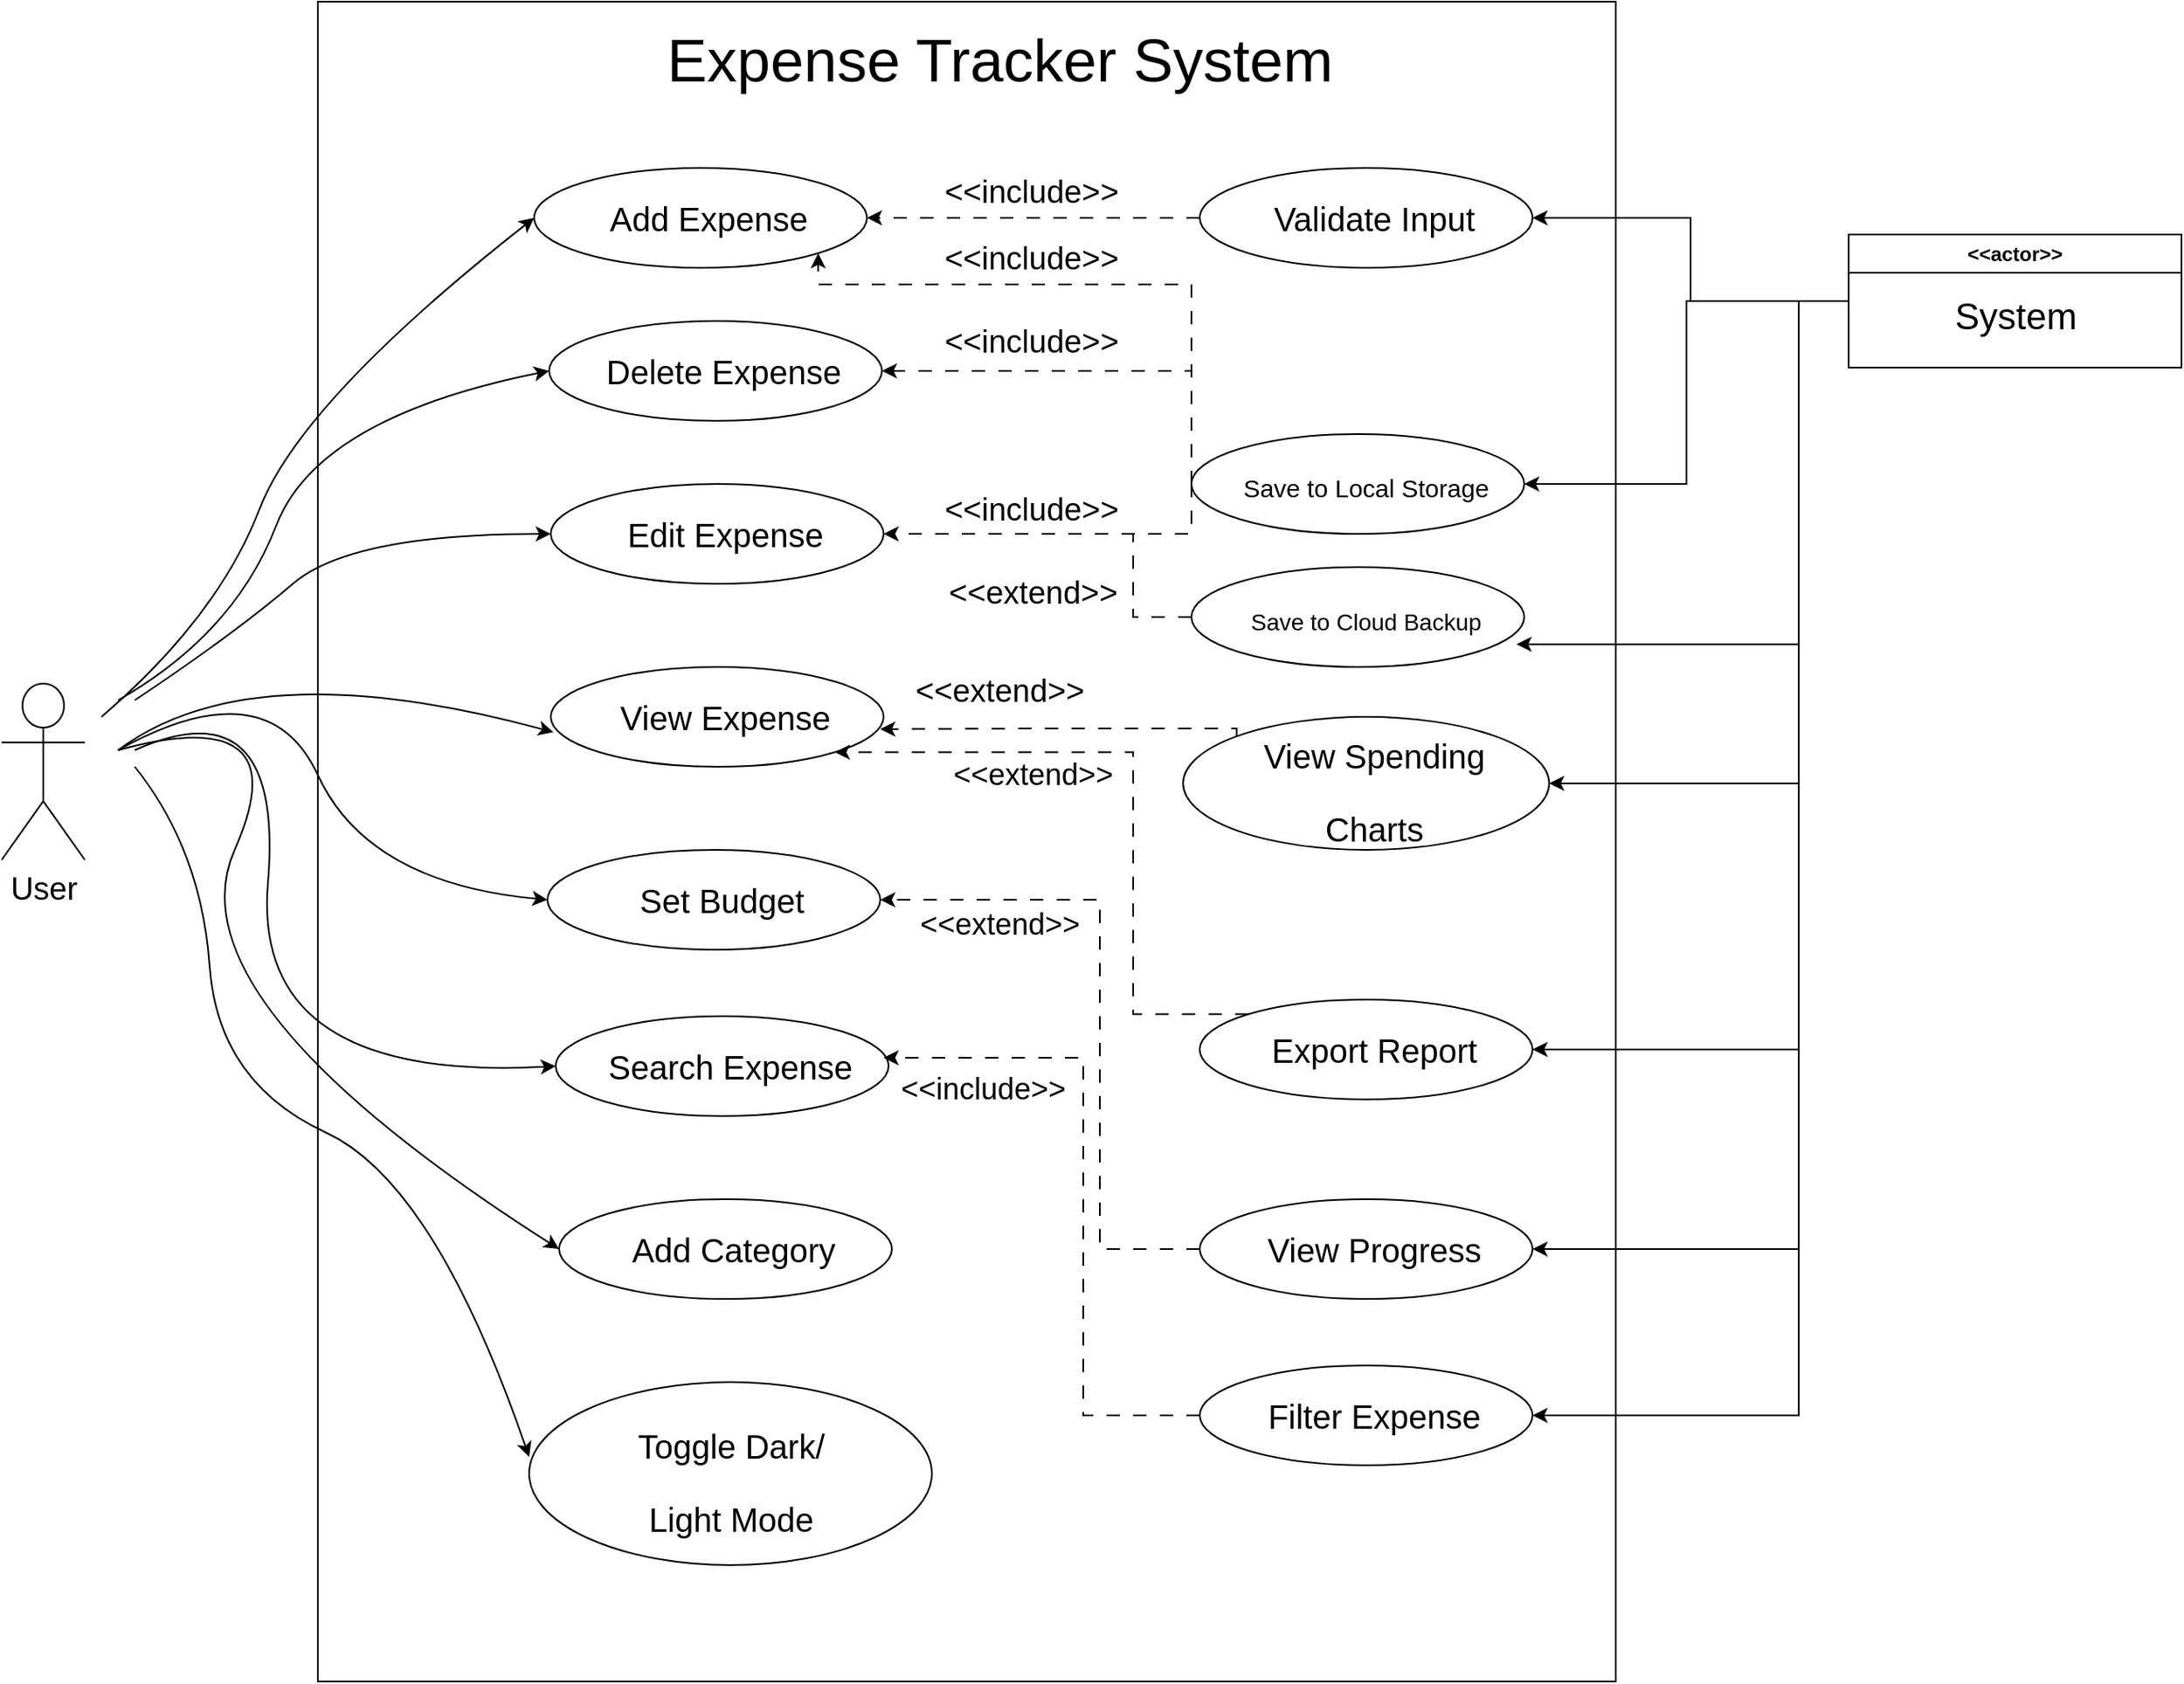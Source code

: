 <mxfile scale="1" border="0" version="26.2.12">
  <diagram name="Page-1" id="ARi850NSCV5grKS-sklV">
    <mxGraphModel dx="2938" dy="1054" grid="1" gridSize="10" guides="1" tooltips="1" connect="1" arrows="1" fold="1" page="1" pageScale="1" pageWidth="850" pageHeight="1100" math="0" shadow="0">
      <root>
        <mxCell id="0" />
        <mxCell id="1" parent="0" />
        <mxCell id="htFci9wHkrf4xHVhhPL5-4" value="&lt;font style=&quot;font-size: 19px;&quot;&gt;User&lt;/font&gt;" style="shape=umlActor;verticalLabelPosition=bottom;verticalAlign=top;html=1;outlineConnect=0;" parent="1" vertex="1">
          <mxGeometry x="-630" y="450" width="50" height="106" as="geometry" />
        </mxCell>
        <mxCell id="htFci9wHkrf4xHVhhPL5-5" value="" style="rounded=0;whiteSpace=wrap;html=1;fillColor=none;" parent="1" vertex="1">
          <mxGeometry x="-440" y="40" width="780" height="1010" as="geometry" />
        </mxCell>
        <mxCell id="htFci9wHkrf4xHVhhPL5-6" value="" style="ellipse;whiteSpace=wrap;html=1;fillColor=none;" parent="1" vertex="1">
          <mxGeometry x="-310" y="140" width="200" height="60" as="geometry" />
        </mxCell>
        <mxCell id="htFci9wHkrf4xHVhhPL5-7" value="Expense Tracker System" style="text;html=1;align=center;verticalAlign=middle;whiteSpace=wrap;rounded=0;fontSize=36;" parent="1" vertex="1">
          <mxGeometry x="-285" y="60" width="510" height="30" as="geometry" />
        </mxCell>
        <mxCell id="htFci9wHkrf4xHVhhPL5-9" value="&lt;font style=&quot;font-size: 20px;&quot;&gt;Add Expense&lt;/font&gt;" style="text;html=1;align=center;verticalAlign=middle;whiteSpace=wrap;rounded=0;fontSize=36;" parent="1" vertex="1">
          <mxGeometry x="-280" y="150" width="150" height="30" as="geometry" />
        </mxCell>
        <mxCell id="htFci9wHkrf4xHVhhPL5-11" value="" style="ellipse;whiteSpace=wrap;html=1;fillColor=none;" parent="1" vertex="1">
          <mxGeometry x="-300" y="330" width="200" height="60" as="geometry" />
        </mxCell>
        <mxCell id="htFci9wHkrf4xHVhhPL5-12" value="&lt;font style=&quot;font-size: 20px;&quot;&gt;Edit Expense&lt;/font&gt;" style="text;html=1;align=center;verticalAlign=middle;whiteSpace=wrap;rounded=0;fontSize=36;" parent="1" vertex="1">
          <mxGeometry x="-270" y="340" width="150" height="30" as="geometry" />
        </mxCell>
        <mxCell id="htFci9wHkrf4xHVhhPL5-13" value="" style="ellipse;whiteSpace=wrap;html=1;fillColor=none;" parent="1" vertex="1">
          <mxGeometry x="-300" y="440" width="200" height="60" as="geometry" />
        </mxCell>
        <mxCell id="htFci9wHkrf4xHVhhPL5-14" value="&lt;font style=&quot;font-size: 20px;&quot;&gt;View Expense&lt;/font&gt;" style="text;html=1;align=center;verticalAlign=middle;whiteSpace=wrap;rounded=0;fontSize=36;" parent="1" vertex="1">
          <mxGeometry x="-270" y="450" width="150" height="30" as="geometry" />
        </mxCell>
        <mxCell id="htFci9wHkrf4xHVhhPL5-18" value="" style="ellipse;whiteSpace=wrap;html=1;fillColor=none;" parent="1" vertex="1">
          <mxGeometry x="-302" y="550" width="200" height="60" as="geometry" />
        </mxCell>
        <mxCell id="htFci9wHkrf4xHVhhPL5-19" value="&lt;font style=&quot;font-size: 20px;&quot;&gt;Set Budget&lt;/font&gt;" style="text;html=1;align=center;verticalAlign=middle;whiteSpace=wrap;rounded=0;fontSize=36;" parent="1" vertex="1">
          <mxGeometry x="-272" y="560" width="150" height="30" as="geometry" />
        </mxCell>
        <mxCell id="htFci9wHkrf4xHVhhPL5-20" value="" style="ellipse;whiteSpace=wrap;html=1;fillColor=none;" parent="1" vertex="1">
          <mxGeometry x="-297" y="650" width="200" height="60" as="geometry" />
        </mxCell>
        <mxCell id="htFci9wHkrf4xHVhhPL5-21" value="&lt;font style=&quot;font-size: 20px;&quot;&gt;Search&amp;nbsp;&lt;span style=&quot;color: rgba(0, 0, 0, 0); font-family: monospace; font-size: 0px; text-align: start; text-wrap-mode: nowrap;&quot;&gt;%3CmxGraphModel%3E%3Croot%3E%3CmxCell%20id%3D%220%22%2F%3E%3CmxCell%20id%3D%221%22%20parent%3D%220%22%2F%3E%3CmxCell%20id%3D%222%22%20value%3D%22%22%20style%3D%22ellipse%3BwhiteSpace%3Dwrap%3Bhtml%3D1%3BfillColor%3Dnone%3B%22%20vertex%3D%221%22%20parent%3D%221%22%3E%3CmxGeometry%20x%3D%22-300%22%20y%3D%22440%22%20width%3D%22200%22%20height%3D%2260%22%20as%3D%22geometry%22%2F%3E%3C%2FmxCell%3E%3CmxCell%20id%3D%223%22%20value%3D%22%26lt%3Bfont%20style%3D%26quot%3Bfont-size%3A%2020px%3B%26quot%3B%26gt%3BView%20Expense%26lt%3B%2Ffont%26gt%3B%22%20style%3D%22text%3Bhtml%3D1%3Balign%3Dcenter%3BverticalAlign%3Dmiddle%3BwhiteSpace%3Dwrap%3Brounded%3D0%3BfontSize%3D36%3B%22%20vertex%3D%221%22%20parent%3D%221%22%3E%3CmxGeometry%20x%3D%22-270%22%20y%3D%22450%22%20width%3D%22150%22%20height%3D%2230%22%20as%3D%22geometry%22%2F%3E%3C%2FmxCell%3E%3C%2Froot%3E%3C%2FmxGraphModel%3E&lt;/span&gt;Expense&lt;/font&gt;" style="text;html=1;align=center;verticalAlign=middle;whiteSpace=wrap;rounded=0;fontSize=36;" parent="1" vertex="1">
          <mxGeometry x="-267" y="660" width="150" height="30" as="geometry" />
        </mxCell>
        <mxCell id="htFci9wHkrf4xHVhhPL5-22" value="" style="ellipse;whiteSpace=wrap;html=1;fillColor=none;" parent="1" vertex="1">
          <mxGeometry x="-295" y="760" width="200" height="60" as="geometry" />
        </mxCell>
        <mxCell id="htFci9wHkrf4xHVhhPL5-23" value="&lt;font style=&quot;font-size: 20px;&quot;&gt;Add Category&lt;/font&gt;" style="text;html=1;align=center;verticalAlign=middle;whiteSpace=wrap;rounded=0;fontSize=36;" parent="1" vertex="1">
          <mxGeometry x="-265" y="770" width="150" height="30" as="geometry" />
        </mxCell>
        <mxCell id="htFci9wHkrf4xHVhhPL5-24" value="" style="ellipse;whiteSpace=wrap;html=1;fillColor=none;" parent="1" vertex="1">
          <mxGeometry x="-313" y="870" width="242" height="110" as="geometry" />
        </mxCell>
        <mxCell id="htFci9wHkrf4xHVhhPL5-25" value="&lt;font style=&quot;font-size: 20px;&quot;&gt;Toggle Dark/&lt;/font&gt;&lt;div&gt;&lt;font style=&quot;font-size: 20px;&quot;&gt;Light Mode&lt;/font&gt;&lt;/div&gt;" style="text;html=1;align=center;verticalAlign=middle;whiteSpace=wrap;rounded=0;fontSize=36;" parent="1" vertex="1">
          <mxGeometry x="-274.5" y="910" width="165" height="30" as="geometry" />
        </mxCell>
        <mxCell id="htFci9wHkrf4xHVhhPL5-27" value="" style="ellipse;whiteSpace=wrap;html=1;fillColor=none;spacingBottom=-6;spacingTop=-7;spacing=2;" parent="1" vertex="1">
          <mxGeometry x="80" y="470" width="220" height="80" as="geometry" />
        </mxCell>
        <mxCell id="htFci9wHkrf4xHVhhPL5-28" value="&lt;font style=&quot;font-size: 20px;&quot;&gt;View Spending Charts&lt;/font&gt;" style="text;html=1;align=center;verticalAlign=middle;whiteSpace=wrap;rounded=0;fontSize=36;" parent="1" vertex="1">
          <mxGeometry x="120" y="500" width="150" height="20" as="geometry" />
        </mxCell>
        <mxCell id="htFci9wHkrf4xHVhhPL5-33" value="" style="curved=1;endArrow=classic;html=1;rounded=0;entryX=0;entryY=0.5;entryDx=0;entryDy=0;" parent="1" target="htFci9wHkrf4xHVhhPL5-6" edge="1">
          <mxGeometry width="50" height="50" relative="1" as="geometry">
            <mxPoint x="-570" y="470" as="sourcePoint" />
            <mxPoint x="-500" y="360" as="targetPoint" />
            <Array as="points">
              <mxPoint x="-500" y="410" />
              <mxPoint x="-450" y="280" />
            </Array>
          </mxGeometry>
        </mxCell>
        <mxCell id="htFci9wHkrf4xHVhhPL5-34" value="" style="curved=1;endArrow=classic;html=1;rounded=0;entryX=0;entryY=0.5;entryDx=0;entryDy=0;" parent="1" target="htFci9wHkrf4xHVhhPL5-11" edge="1">
          <mxGeometry width="50" height="50" relative="1" as="geometry">
            <mxPoint x="-550" y="460" as="sourcePoint" />
            <mxPoint x="-290" y="250" as="targetPoint" />
            <Array as="points">
              <mxPoint x="-490" y="420" />
              <mxPoint x="-420" y="360" />
            </Array>
          </mxGeometry>
        </mxCell>
        <mxCell id="htFci9wHkrf4xHVhhPL5-35" value="" style="curved=1;endArrow=classic;html=1;rounded=0;entryX=0.008;entryY=0.654;entryDx=0;entryDy=0;entryPerimeter=0;" parent="1" target="htFci9wHkrf4xHVhhPL5-13" edge="1">
          <mxGeometry width="50" height="50" relative="1" as="geometry">
            <mxPoint x="-560" y="490" as="sourcePoint" />
            <mxPoint x="-290" y="370" as="targetPoint" />
            <Array as="points">
              <mxPoint x="-480" y="430" />
            </Array>
          </mxGeometry>
        </mxCell>
        <mxCell id="htFci9wHkrf4xHVhhPL5-36" value="" style="curved=1;endArrow=classic;html=1;rounded=0;entryX=0;entryY=0.5;entryDx=0;entryDy=0;" parent="1" target="htFci9wHkrf4xHVhhPL5-18" edge="1">
          <mxGeometry width="50" height="50" relative="1" as="geometry">
            <mxPoint x="-560" y="490" as="sourcePoint" />
            <mxPoint x="-280" y="380" as="targetPoint" />
            <Array as="points">
              <mxPoint x="-470" y="440" />
              <mxPoint x="-410" y="570" />
            </Array>
          </mxGeometry>
        </mxCell>
        <mxCell id="htFci9wHkrf4xHVhhPL5-37" value="" style="curved=1;endArrow=classic;html=1;rounded=0;entryX=0;entryY=0.5;entryDx=0;entryDy=0;" parent="1" target="htFci9wHkrf4xHVhhPL5-20" edge="1">
          <mxGeometry width="50" height="50" relative="1" as="geometry">
            <mxPoint x="-550" y="490" as="sourcePoint" />
            <mxPoint x="-292" y="590" as="targetPoint" />
            <Array as="points">
              <mxPoint x="-460" y="450" />
              <mxPoint x="-480" y="690" />
            </Array>
          </mxGeometry>
        </mxCell>
        <mxCell id="htFci9wHkrf4xHVhhPL5-38" value="" style="curved=1;endArrow=classic;html=1;rounded=0;entryX=0;entryY=0.5;entryDx=0;entryDy=0;" parent="1" target="htFci9wHkrf4xHVhhPL5-22" edge="1">
          <mxGeometry width="50" height="50" relative="1" as="geometry">
            <mxPoint x="-560" y="490" as="sourcePoint" />
            <mxPoint x="-282" y="600" as="targetPoint" />
            <Array as="points">
              <mxPoint x="-450" y="460" />
              <mxPoint x="-530" y="640" />
            </Array>
          </mxGeometry>
        </mxCell>
        <mxCell id="htFci9wHkrf4xHVhhPL5-39" value="" style="curved=1;endArrow=classic;html=1;rounded=0;entryX=0;entryY=0.5;entryDx=0;entryDy=0;" parent="1" edge="1">
          <mxGeometry width="50" height="50" relative="1" as="geometry">
            <mxPoint x="-550" y="500" as="sourcePoint" />
            <mxPoint x="-313.0" y="915" as="targetPoint" />
            <Array as="points">
              <mxPoint x="-510" y="550" />
              <mxPoint x="-500" y="690" />
              <mxPoint x="-370" y="750" />
            </Array>
          </mxGeometry>
        </mxCell>
        <mxCell id="htFci9wHkrf4xHVhhPL5-40" style="edgeStyle=orthogonalEdgeStyle;rounded=0;orthogonalLoop=1;jettySize=auto;html=1;exitX=0;exitY=0;exitDx=0;exitDy=0;entryX=0.99;entryY=0.623;entryDx=0;entryDy=0;entryPerimeter=0;dashed=1;dashPattern=8 8;" parent="1" source="htFci9wHkrf4xHVhhPL5-27" target="htFci9wHkrf4xHVhhPL5-13" edge="1">
          <mxGeometry relative="1" as="geometry">
            <Array as="points">
              <mxPoint x="112" y="477" />
              <mxPoint x="-10" y="477" />
            </Array>
          </mxGeometry>
        </mxCell>
        <mxCell id="htFci9wHkrf4xHVhhPL5-41" value="&amp;lt;&amp;lt;extend&amp;gt;&amp;gt;" style="text;html=1;align=center;verticalAlign=middle;whiteSpace=wrap;rounded=0;fontSize=19;" parent="1" vertex="1">
          <mxGeometry x="-60" y="440" width="60" height="30" as="geometry" />
        </mxCell>
        <mxCell id="htFci9wHkrf4xHVhhPL5-45" style="edgeStyle=orthogonalEdgeStyle;rounded=0;orthogonalLoop=1;jettySize=auto;html=1;exitX=0;exitY=0;exitDx=0;exitDy=0;entryX=1;entryY=1;entryDx=0;entryDy=0;dashed=1;dashPattern=8 8;" parent="1" source="htFci9wHkrf4xHVhhPL5-43" target="htFci9wHkrf4xHVhhPL5-13" edge="1">
          <mxGeometry relative="1" as="geometry">
            <Array as="points">
              <mxPoint x="50" y="649" />
              <mxPoint x="50" y="491" />
            </Array>
          </mxGeometry>
        </mxCell>
        <mxCell id="htFci9wHkrf4xHVhhPL5-43" value="" style="ellipse;whiteSpace=wrap;html=1;fillColor=none;" parent="1" vertex="1">
          <mxGeometry x="90" y="640" width="200" height="60" as="geometry" />
        </mxCell>
        <mxCell id="htFci9wHkrf4xHVhhPL5-44" value="&lt;span style=&quot;font-size: 20px;&quot;&gt;Export Report&lt;/span&gt;" style="text;html=1;align=center;verticalAlign=middle;whiteSpace=wrap;rounded=0;fontSize=36;" parent="1" vertex="1">
          <mxGeometry x="120" y="650" width="150" height="30" as="geometry" />
        </mxCell>
        <mxCell id="htFci9wHkrf4xHVhhPL5-46" value="&amp;lt;&amp;lt;extend&amp;gt;&amp;gt;" style="text;html=1;align=center;verticalAlign=middle;whiteSpace=wrap;rounded=0;fontSize=18;" parent="1" vertex="1">
          <mxGeometry x="-10" y="460" height="90" as="geometry" />
        </mxCell>
        <mxCell id="htFci9wHkrf4xHVhhPL5-49" value="" style="ellipse;whiteSpace=wrap;html=1;fillColor=none;" parent="1" vertex="1">
          <mxGeometry x="-301" y="232" width="200" height="60" as="geometry" />
        </mxCell>
        <mxCell id="htFci9wHkrf4xHVhhPL5-50" value="&lt;font style=&quot;font-size: 20px;&quot;&gt;Delete Expense&lt;/font&gt;" style="text;html=1;align=center;verticalAlign=middle;whiteSpace=wrap;rounded=0;fontSize=36;" parent="1" vertex="1">
          <mxGeometry x="-271" y="242" width="150" height="30" as="geometry" />
        </mxCell>
        <mxCell id="htFci9wHkrf4xHVhhPL5-51" value="" style="curved=1;endArrow=classic;html=1;rounded=0;entryX=0;entryY=0.5;entryDx=0;entryDy=0;" parent="1" target="htFci9wHkrf4xHVhhPL5-49" edge="1">
          <mxGeometry width="50" height="50" relative="1" as="geometry">
            <mxPoint x="-560" y="460" as="sourcePoint" />
            <mxPoint x="-300" y="180" as="targetPoint" />
            <Array as="points">
              <mxPoint x="-490" y="420" />
              <mxPoint x="-440" y="290" />
            </Array>
          </mxGeometry>
        </mxCell>
        <mxCell id="htFci9wHkrf4xHVhhPL5-55" style="edgeStyle=orthogonalEdgeStyle;rounded=0;orthogonalLoop=1;jettySize=auto;html=1;exitX=0;exitY=0.5;exitDx=0;exitDy=0;entryX=1;entryY=0.5;entryDx=0;entryDy=0;dashed=1;dashPattern=8 8;" parent="1" source="htFci9wHkrf4xHVhhPL5-53" target="htFci9wHkrf4xHVhhPL5-6" edge="1">
          <mxGeometry relative="1" as="geometry" />
        </mxCell>
        <mxCell id="htFci9wHkrf4xHVhhPL5-53" value="" style="ellipse;whiteSpace=wrap;html=1;fillColor=none;" parent="1" vertex="1">
          <mxGeometry x="90" y="140" width="200" height="60" as="geometry" />
        </mxCell>
        <mxCell id="htFci9wHkrf4xHVhhPL5-54" value="&lt;font style=&quot;font-size: 20px;&quot;&gt;Validate Input&lt;/font&gt;" style="text;html=1;align=center;verticalAlign=middle;whiteSpace=wrap;rounded=0;fontSize=36;" parent="1" vertex="1">
          <mxGeometry x="120" y="150" width="150" height="30" as="geometry" />
        </mxCell>
        <mxCell id="htFci9wHkrf4xHVhhPL5-56" value="&amp;lt;&amp;lt;include&amp;gt;&amp;gt;" style="text;html=1;align=center;verticalAlign=middle;whiteSpace=wrap;rounded=0;fontSize=19;" parent="1" vertex="1">
          <mxGeometry x="-41" y="140" width="60" height="30" as="geometry" />
        </mxCell>
        <mxCell id="htFci9wHkrf4xHVhhPL5-63" style="edgeStyle=orthogonalEdgeStyle;rounded=0;orthogonalLoop=1;jettySize=auto;html=1;exitX=0;exitY=0.5;exitDx=0;exitDy=0;entryX=1;entryY=1;entryDx=0;entryDy=0;dashed=1;dashPattern=8 8;" parent="1" source="htFci9wHkrf4xHVhhPL5-61" target="htFci9wHkrf4xHVhhPL5-6" edge="1">
          <mxGeometry relative="1" as="geometry">
            <Array as="points">
              <mxPoint x="85" y="210" />
              <mxPoint x="-139" y="210" />
            </Array>
          </mxGeometry>
        </mxCell>
        <mxCell id="htFci9wHkrf4xHVhhPL5-64" style="edgeStyle=orthogonalEdgeStyle;rounded=0;orthogonalLoop=1;jettySize=auto;html=1;exitX=0;exitY=0.5;exitDx=0;exitDy=0;entryX=1;entryY=0.5;entryDx=0;entryDy=0;dashed=1;dashPattern=8 8;" parent="1" source="htFci9wHkrf4xHVhhPL5-61" target="htFci9wHkrf4xHVhhPL5-49" edge="1">
          <mxGeometry relative="1" as="geometry">
            <Array as="points">
              <mxPoint x="85" y="262" />
            </Array>
          </mxGeometry>
        </mxCell>
        <mxCell id="htFci9wHkrf4xHVhhPL5-65" style="edgeStyle=orthogonalEdgeStyle;rounded=0;orthogonalLoop=1;jettySize=auto;html=1;exitX=0;exitY=0.5;exitDx=0;exitDy=0;entryX=1;entryY=0.5;entryDx=0;entryDy=0;dashed=1;dashPattern=8 8;" parent="1" source="htFci9wHkrf4xHVhhPL5-61" target="htFci9wHkrf4xHVhhPL5-11" edge="1">
          <mxGeometry relative="1" as="geometry">
            <Array as="points">
              <mxPoint x="85" y="360" />
            </Array>
          </mxGeometry>
        </mxCell>
        <mxCell id="htFci9wHkrf4xHVhhPL5-61" value="" style="ellipse;whiteSpace=wrap;html=1;fillColor=none;" parent="1" vertex="1">
          <mxGeometry x="85" y="300" width="200" height="60" as="geometry" />
        </mxCell>
        <mxCell id="htFci9wHkrf4xHVhhPL5-62" value="&lt;font style=&quot;font-size: 15px;&quot;&gt;Save to Local Storage&lt;/font&gt;" style="text;html=1;align=center;verticalAlign=middle;whiteSpace=wrap;rounded=0;fontSize=36;" parent="1" vertex="1">
          <mxGeometry x="115" y="310" width="150" height="30" as="geometry" />
        </mxCell>
        <mxCell id="htFci9wHkrf4xHVhhPL5-66" value="&amp;lt;&amp;lt;include&amp;gt;&amp;gt;" style="text;html=1;align=center;verticalAlign=middle;whiteSpace=wrap;rounded=0;fontSize=19;" parent="1" vertex="1">
          <mxGeometry x="-41" y="180" width="60" height="30" as="geometry" />
        </mxCell>
        <mxCell id="htFci9wHkrf4xHVhhPL5-67" value="&amp;lt;&amp;lt;include&amp;gt;&amp;gt;" style="text;html=1;align=center;verticalAlign=middle;whiteSpace=wrap;rounded=0;fontSize=19;" parent="1" vertex="1">
          <mxGeometry x="-41" y="230" width="60" height="30" as="geometry" />
        </mxCell>
        <mxCell id="htFci9wHkrf4xHVhhPL5-68" value="&amp;lt;&amp;lt;include&amp;gt;&amp;gt;" style="text;html=1;align=center;verticalAlign=middle;whiteSpace=wrap;rounded=0;fontSize=19;" parent="1" vertex="1">
          <mxGeometry x="-41" y="331" width="60" height="30" as="geometry" />
        </mxCell>
        <mxCell id="htFci9wHkrf4xHVhhPL5-72" style="edgeStyle=orthogonalEdgeStyle;rounded=0;orthogonalLoop=1;jettySize=auto;html=1;exitX=0;exitY=0.5;exitDx=0;exitDy=0;entryX=1;entryY=0.5;entryDx=0;entryDy=0;dashed=1;dashPattern=8 8;" parent="1" source="htFci9wHkrf4xHVhhPL5-69" target="htFci9wHkrf4xHVhhPL5-18" edge="1">
          <mxGeometry relative="1" as="geometry">
            <Array as="points">
              <mxPoint x="30" y="790" />
              <mxPoint x="30" y="580" />
            </Array>
          </mxGeometry>
        </mxCell>
        <mxCell id="htFci9wHkrf4xHVhhPL5-69" value="" style="ellipse;whiteSpace=wrap;html=1;fillColor=none;" parent="1" vertex="1">
          <mxGeometry x="90" y="760" width="200" height="60" as="geometry" />
        </mxCell>
        <mxCell id="htFci9wHkrf4xHVhhPL5-70" value="&lt;span style=&quot;font-size: 20px;&quot;&gt;View Progress&lt;/span&gt;" style="text;html=1;align=center;verticalAlign=middle;whiteSpace=wrap;rounded=0;fontSize=36;" parent="1" vertex="1">
          <mxGeometry x="120" y="770" width="150" height="30" as="geometry" />
        </mxCell>
        <mxCell id="htFci9wHkrf4xHVhhPL5-73" value="&amp;lt;&amp;lt;extend&amp;gt;&amp;gt;" style="text;html=1;align=center;verticalAlign=middle;whiteSpace=wrap;rounded=0;fontSize=18;" parent="1" vertex="1">
          <mxGeometry x="-30" y="550" height="90" as="geometry" />
        </mxCell>
        <mxCell id="htFci9wHkrf4xHVhhPL5-76" style="edgeStyle=orthogonalEdgeStyle;rounded=0;orthogonalLoop=1;jettySize=auto;html=1;exitX=0;exitY=0.5;exitDx=0;exitDy=0;entryX=1;entryY=0.5;entryDx=0;entryDy=0;" parent="1" source="htFci9wHkrf4xHVhhPL5-74" target="htFci9wHkrf4xHVhhPL5-53" edge="1">
          <mxGeometry relative="1" as="geometry" />
        </mxCell>
        <mxCell id="htFci9wHkrf4xHVhhPL5-77" style="edgeStyle=orthogonalEdgeStyle;rounded=0;orthogonalLoop=1;jettySize=auto;html=1;exitX=0;exitY=0.5;exitDx=0;exitDy=0;entryX=1;entryY=0.5;entryDx=0;entryDy=0;" parent="1" source="htFci9wHkrf4xHVhhPL5-74" target="htFci9wHkrf4xHVhhPL5-61" edge="1">
          <mxGeometry relative="1" as="geometry" />
        </mxCell>
        <mxCell id="htFci9wHkrf4xHVhhPL5-78" style="edgeStyle=orthogonalEdgeStyle;rounded=0;orthogonalLoop=1;jettySize=auto;html=1;exitX=0;exitY=0.5;exitDx=0;exitDy=0;entryX=1;entryY=0.5;entryDx=0;entryDy=0;" parent="1" source="htFci9wHkrf4xHVhhPL5-74" target="htFci9wHkrf4xHVhhPL5-27" edge="1">
          <mxGeometry relative="1" as="geometry">
            <Array as="points">
              <mxPoint x="450" y="220" />
              <mxPoint x="450" y="510" />
            </Array>
          </mxGeometry>
        </mxCell>
        <mxCell id="htFci9wHkrf4xHVhhPL5-79" style="edgeStyle=orthogonalEdgeStyle;rounded=0;orthogonalLoop=1;jettySize=auto;html=1;exitX=0;exitY=0.5;exitDx=0;exitDy=0;entryX=1;entryY=0.5;entryDx=0;entryDy=0;" parent="1" source="htFci9wHkrf4xHVhhPL5-74" target="htFci9wHkrf4xHVhhPL5-43" edge="1">
          <mxGeometry relative="1" as="geometry">
            <Array as="points">
              <mxPoint x="450" y="220" />
              <mxPoint x="450" y="670" />
            </Array>
          </mxGeometry>
        </mxCell>
        <mxCell id="htFci9wHkrf4xHVhhPL5-80" style="edgeStyle=orthogonalEdgeStyle;rounded=0;orthogonalLoop=1;jettySize=auto;html=1;exitX=0;exitY=0.5;exitDx=0;exitDy=0;entryX=1;entryY=0.5;entryDx=0;entryDy=0;" parent="1" source="htFci9wHkrf4xHVhhPL5-74" target="htFci9wHkrf4xHVhhPL5-69" edge="1">
          <mxGeometry relative="1" as="geometry">
            <Array as="points">
              <mxPoint x="450" y="220" />
              <mxPoint x="450" y="790" />
            </Array>
          </mxGeometry>
        </mxCell>
        <mxCell id="htFci9wHkrf4xHVhhPL5-88" style="edgeStyle=orthogonalEdgeStyle;rounded=0;orthogonalLoop=1;jettySize=auto;html=1;exitX=0;exitY=0.5;exitDx=0;exitDy=0;entryX=1;entryY=0.5;entryDx=0;entryDy=0;" parent="1" source="htFci9wHkrf4xHVhhPL5-74" target="htFci9wHkrf4xHVhhPL5-81" edge="1">
          <mxGeometry relative="1" as="geometry">
            <Array as="points">
              <mxPoint x="450" y="220" />
              <mxPoint x="450" y="890" />
            </Array>
          </mxGeometry>
        </mxCell>
        <mxCell id="htFci9wHkrf4xHVhhPL5-74" value="&amp;lt;&amp;lt;actor&amp;gt;&amp;gt;" style="swimlane;whiteSpace=wrap;html=1;" parent="1" vertex="1">
          <mxGeometry x="480" y="180" width="200" height="80" as="geometry" />
        </mxCell>
        <mxCell id="htFci9wHkrf4xHVhhPL5-75" value="System" style="text;html=1;align=center;verticalAlign=middle;resizable=0;points=[];autosize=1;strokeColor=none;fillColor=none;fontSize=22;" parent="htFci9wHkrf4xHVhhPL5-74" vertex="1">
          <mxGeometry x="50" y="30" width="100" height="40" as="geometry" />
        </mxCell>
        <mxCell id="htFci9wHkrf4xHVhhPL5-83" style="edgeStyle=orthogonalEdgeStyle;rounded=0;orthogonalLoop=1;jettySize=auto;html=1;exitX=0;exitY=0.5;exitDx=0;exitDy=0;dashed=1;dashPattern=8 8;" parent="1" source="htFci9wHkrf4xHVhhPL5-81" edge="1">
          <mxGeometry relative="1" as="geometry">
            <mxPoint x="-100" y="675" as="targetPoint" />
            <Array as="points">
              <mxPoint x="20" y="890" />
              <mxPoint x="20" y="675" />
            </Array>
          </mxGeometry>
        </mxCell>
        <mxCell id="htFci9wHkrf4xHVhhPL5-81" value="" style="ellipse;whiteSpace=wrap;html=1;fillColor=none;" parent="1" vertex="1">
          <mxGeometry x="90" y="860" width="200" height="60" as="geometry" />
        </mxCell>
        <mxCell id="htFci9wHkrf4xHVhhPL5-82" value="&lt;span style=&quot;font-size: 20px;&quot;&gt;Filter Expense&lt;/span&gt;" style="text;html=1;align=center;verticalAlign=middle;whiteSpace=wrap;rounded=0;fontSize=36;" parent="1" vertex="1">
          <mxGeometry x="120" y="870" width="150" height="30" as="geometry" />
        </mxCell>
        <mxCell id="htFci9wHkrf4xHVhhPL5-86" style="edgeStyle=orthogonalEdgeStyle;rounded=0;orthogonalLoop=1;jettySize=auto;html=1;exitX=0;exitY=0.5;exitDx=0;exitDy=0;dashed=1;dashPattern=8 8;endArrow=none;startFill=0;" parent="1" source="htFci9wHkrf4xHVhhPL5-84" edge="1">
          <mxGeometry relative="1" as="geometry">
            <mxPoint x="50" y="360" as="targetPoint" />
            <Array as="points">
              <mxPoint x="50" y="410" />
              <mxPoint x="50" y="373" />
            </Array>
          </mxGeometry>
        </mxCell>
        <mxCell id="htFci9wHkrf4xHVhhPL5-84" value="" style="ellipse;whiteSpace=wrap;html=1;fillColor=none;" parent="1" vertex="1">
          <mxGeometry x="85" y="380" width="200" height="60" as="geometry" />
        </mxCell>
        <mxCell id="htFci9wHkrf4xHVhhPL5-85" value="&lt;font style=&quot;font-size: 14px;&quot;&gt;Save to Cloud Backup&lt;/font&gt;" style="text;html=1;align=center;verticalAlign=middle;whiteSpace=wrap;rounded=0;fontSize=36;" parent="1" vertex="1">
          <mxGeometry x="115" y="390" width="150" height="30" as="geometry" />
        </mxCell>
        <mxCell id="htFci9wHkrf4xHVhhPL5-87" value="&amp;lt;&amp;lt;extend&amp;gt;&amp;gt;" style="text;html=1;align=center;verticalAlign=middle;whiteSpace=wrap;rounded=0;fontSize=19;" parent="1" vertex="1">
          <mxGeometry x="-40" y="381" width="60" height="30" as="geometry" />
        </mxCell>
        <mxCell id="P_mqHYJIOsSZpwRy9rHp-1" style="edgeStyle=orthogonalEdgeStyle;rounded=0;orthogonalLoop=1;jettySize=auto;html=1;exitX=0;exitY=0.5;exitDx=0;exitDy=0;entryX=0.977;entryY=0.773;entryDx=0;entryDy=0;entryPerimeter=0;" edge="1" parent="1" source="htFci9wHkrf4xHVhhPL5-74" target="htFci9wHkrf4xHVhhPL5-84">
          <mxGeometry relative="1" as="geometry">
            <Array as="points">
              <mxPoint x="450" y="220" />
              <mxPoint x="450" y="426" />
            </Array>
          </mxGeometry>
        </mxCell>
        <mxCell id="P_mqHYJIOsSZpwRy9rHp-2" value="&amp;lt;&amp;lt;include&amp;gt;&amp;gt;" style="text;html=1;align=center;verticalAlign=middle;whiteSpace=wrap;rounded=0;fontSize=18;" vertex="1" parent="1">
          <mxGeometry x="-40" y="649" height="90" as="geometry" />
        </mxCell>
      </root>
    </mxGraphModel>
  </diagram>
</mxfile>
